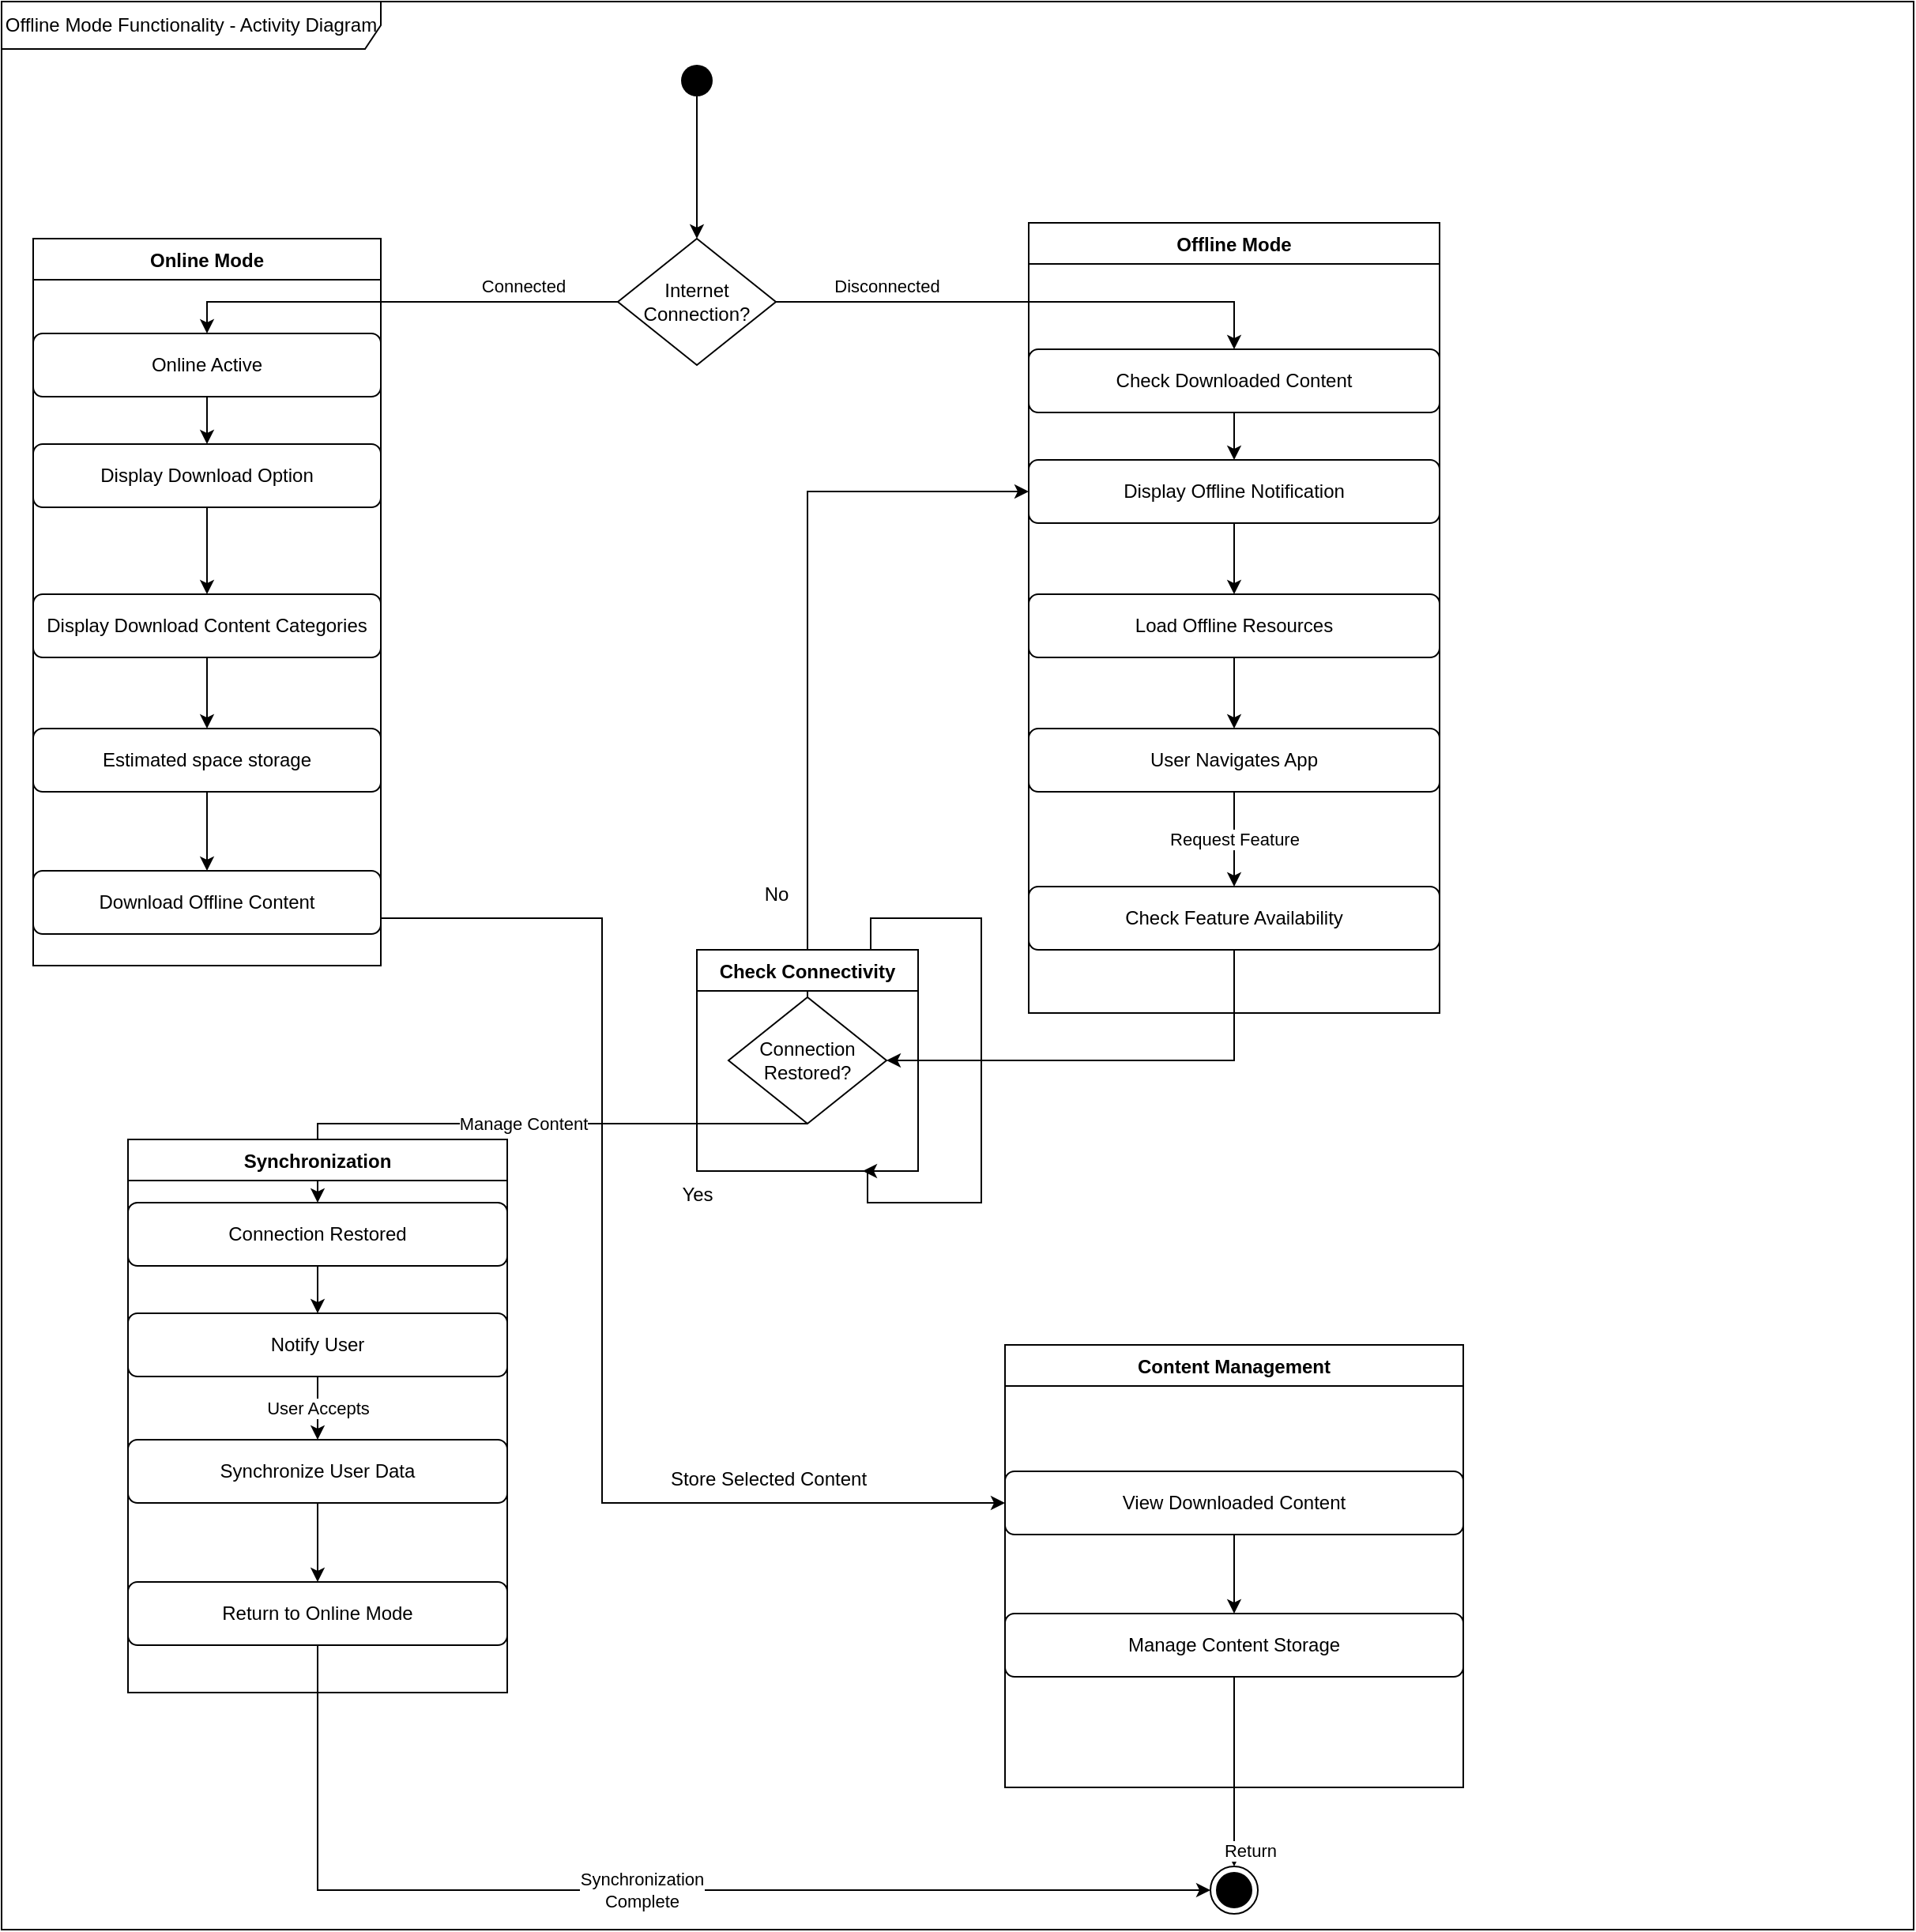 <mxfile version="26.1.2">
  <diagram name="Page-1" id="to7IlteSd3gww7VqSB1q">
    <mxGraphModel dx="1793" dy="965" grid="1" gridSize="10" guides="1" tooltips="1" connect="1" arrows="1" fold="1" page="1" pageScale="1" pageWidth="827" pageHeight="1169" math="0" shadow="0">
      <root>
        <mxCell id="0" />
        <mxCell id="1" parent="0" />
        <mxCell id="9w01BeXZ-VJ-QjcLsOL3-1" value="Offline Mode Functionality - Activity Diagram" style="shape=umlFrame;whiteSpace=wrap;html=1;pointerEvents=0;recursiveResize=0;container=1;collapsible=0;width=240;height=30;" vertex="1" parent="1">
          <mxGeometry x="220" width="1210" height="1220" as="geometry" />
        </mxCell>
        <mxCell id="9w01BeXZ-VJ-QjcLsOL3-3" value="Check Feature Availability" style="rounded=1;whiteSpace=wrap;html=1;" vertex="1" parent="9w01BeXZ-VJ-QjcLsOL3-1">
          <mxGeometry x="650" y="560" width="260" height="40" as="geometry" />
        </mxCell>
        <mxCell id="9w01BeXZ-VJ-QjcLsOL3-4" value="Request Feature" style="endArrow=classic;html=1;rounded=0;exitX=0.5;exitY=1;exitDx=0;exitDy=0;entryX=0.5;entryY=0;entryDx=0;entryDy=0;" edge="1" parent="9w01BeXZ-VJ-QjcLsOL3-1" source="9w01BeXZ-VJ-QjcLsOL3-5" target="9w01BeXZ-VJ-QjcLsOL3-3">
          <mxGeometry width="50" height="50" relative="1" as="geometry">
            <mxPoint x="780" y="664" as="sourcePoint" />
            <mxPoint x="830" y="614" as="targetPoint" />
          </mxGeometry>
        </mxCell>
        <mxCell id="9w01BeXZ-VJ-QjcLsOL3-5" value="User Navigates App" style="rounded=1;whiteSpace=wrap;html=1;" vertex="1" parent="9w01BeXZ-VJ-QjcLsOL3-1">
          <mxGeometry x="650" y="460" width="260" height="40" as="geometry" />
        </mxCell>
        <mxCell id="9w01BeXZ-VJ-QjcLsOL3-6" value="" style="endArrow=classic;html=1;rounded=0;exitX=0.5;exitY=1;exitDx=0;exitDy=0;entryX=0.5;entryY=0;entryDx=0;entryDy=0;" edge="1" parent="9w01BeXZ-VJ-QjcLsOL3-1" source="9w01BeXZ-VJ-QjcLsOL3-7" target="9w01BeXZ-VJ-QjcLsOL3-5">
          <mxGeometry width="50" height="50" relative="1" as="geometry">
            <mxPoint x="780" y="664" as="sourcePoint" />
            <mxPoint x="830" y="614" as="targetPoint" />
          </mxGeometry>
        </mxCell>
        <mxCell id="9w01BeXZ-VJ-QjcLsOL3-7" value="Load Offline Resources" style="rounded=1;whiteSpace=wrap;html=1;" vertex="1" parent="9w01BeXZ-VJ-QjcLsOL3-1">
          <mxGeometry x="650" y="375" width="260" height="40" as="geometry" />
        </mxCell>
        <mxCell id="9w01BeXZ-VJ-QjcLsOL3-8" value="" style="endArrow=classic;html=1;rounded=0;exitX=0.5;exitY=1;exitDx=0;exitDy=0;entryX=0.5;entryY=0;entryDx=0;entryDy=0;" edge="1" parent="9w01BeXZ-VJ-QjcLsOL3-1" source="9w01BeXZ-VJ-QjcLsOL3-9" target="9w01BeXZ-VJ-QjcLsOL3-7">
          <mxGeometry width="50" height="50" relative="1" as="geometry">
            <mxPoint x="780" y="664" as="sourcePoint" />
            <mxPoint x="830" y="614" as="targetPoint" />
          </mxGeometry>
        </mxCell>
        <mxCell id="9w01BeXZ-VJ-QjcLsOL3-9" value="Display Offline Notification" style="rounded=1;whiteSpace=wrap;html=1;" vertex="1" parent="9w01BeXZ-VJ-QjcLsOL3-1">
          <mxGeometry x="650" y="290" width="260" height="40" as="geometry" />
        </mxCell>
        <mxCell id="9w01BeXZ-VJ-QjcLsOL3-10" value="" style="endArrow=classic;html=1;rounded=0;exitX=0.5;exitY=1;exitDx=0;exitDy=0;entryX=0.5;entryY=0;entryDx=0;entryDy=0;" edge="1" parent="9w01BeXZ-VJ-QjcLsOL3-1" source="9w01BeXZ-VJ-QjcLsOL3-11" target="9w01BeXZ-VJ-QjcLsOL3-9">
          <mxGeometry width="50" height="50" relative="1" as="geometry">
            <mxPoint x="790" y="564" as="sourcePoint" />
            <mxPoint x="840" y="514" as="targetPoint" />
          </mxGeometry>
        </mxCell>
        <mxCell id="9w01BeXZ-VJ-QjcLsOL3-11" value="Check Downloaded Content" style="rounded=1;whiteSpace=wrap;html=1;" vertex="1" parent="9w01BeXZ-VJ-QjcLsOL3-1">
          <mxGeometry x="650" y="220" width="260" height="40" as="geometry" />
        </mxCell>
        <mxCell id="9w01BeXZ-VJ-QjcLsOL3-12" value="Manage Content Storage" style="rounded=1;whiteSpace=wrap;html=1;" vertex="1" parent="9w01BeXZ-VJ-QjcLsOL3-1">
          <mxGeometry x="635" y="1020" width="290" height="40" as="geometry" />
        </mxCell>
        <mxCell id="9w01BeXZ-VJ-QjcLsOL3-13" value="View Downloaded Content" style="rounded=1;whiteSpace=wrap;html=1;" vertex="1" parent="9w01BeXZ-VJ-QjcLsOL3-1">
          <mxGeometry x="635" y="930" width="290" height="40" as="geometry" />
        </mxCell>
        <mxCell id="9w01BeXZ-VJ-QjcLsOL3-14" value="" style="endArrow=classic;html=1;rounded=0;exitX=0.5;exitY=1;exitDx=0;exitDy=0;entryX=0.5;entryY=0;entryDx=0;entryDy=0;" edge="1" parent="9w01BeXZ-VJ-QjcLsOL3-1" source="9w01BeXZ-VJ-QjcLsOL3-13" target="9w01BeXZ-VJ-QjcLsOL3-12">
          <mxGeometry width="50" height="50" relative="1" as="geometry">
            <mxPoint x="1025" y="1150" as="sourcePoint" />
            <mxPoint x="1075" y="1100" as="targetPoint" />
          </mxGeometry>
        </mxCell>
        <mxCell id="9w01BeXZ-VJ-QjcLsOL3-16" value="Manage Content" style="endArrow=classic;html=1;rounded=0;entryX=0.5;entryY=0;entryDx=0;entryDy=0;" edge="1" parent="9w01BeXZ-VJ-QjcLsOL3-1" target="9w01BeXZ-VJ-QjcLsOL3-40">
          <mxGeometry width="50" height="50" relative="1" as="geometry">
            <mxPoint x="510" y="710" as="sourcePoint" />
            <mxPoint x="210" y="900" as="targetPoint" />
            <Array as="points">
              <mxPoint x="200" y="710" />
            </Array>
          </mxGeometry>
        </mxCell>
        <mxCell id="9w01BeXZ-VJ-QjcLsOL3-18" value="Return" style="endArrow=classic;html=1;rounded=0;exitX=0.5;exitY=1;exitDx=0;exitDy=0;entryX=0.5;entryY=0;entryDx=0;entryDy=0;" edge="1" parent="9w01BeXZ-VJ-QjcLsOL3-1" source="9w01BeXZ-VJ-QjcLsOL3-12" target="9w01BeXZ-VJ-QjcLsOL3-46">
          <mxGeometry x="0.833" y="10" width="50" height="50" relative="1" as="geometry">
            <mxPoint x="660" y="1200" as="sourcePoint" />
            <mxPoint x="692.5" y="1140" as="targetPoint" />
            <mxPoint as="offset" />
          </mxGeometry>
        </mxCell>
        <mxCell id="9w01BeXZ-VJ-QjcLsOL3-20" value="" style="endArrow=classic;html=1;rounded=0;exitX=0.5;exitY=1;exitDx=0;exitDy=0;entryX=1;entryY=0.5;entryDx=0;entryDy=0;" edge="1" parent="9w01BeXZ-VJ-QjcLsOL3-1" source="9w01BeXZ-VJ-QjcLsOL3-3" target="9w01BeXZ-VJ-QjcLsOL3-41">
          <mxGeometry x="0.048" y="-66" width="50" height="50" relative="1" as="geometry">
            <mxPoint x="780" y="682.5" as="sourcePoint" />
            <mxPoint x="450.0" y="970.0" as="targetPoint" />
            <mxPoint as="offset" />
            <Array as="points">
              <mxPoint x="780" y="670" />
            </Array>
          </mxGeometry>
        </mxCell>
        <mxCell id="9w01BeXZ-VJ-QjcLsOL3-101" style="edgeStyle=orthogonalEdgeStyle;rounded=0;orthogonalLoop=1;jettySize=auto;html=1;entryX=0;entryY=0.5;entryDx=0;entryDy=0;" edge="1" parent="9w01BeXZ-VJ-QjcLsOL3-1" source="9w01BeXZ-VJ-QjcLsOL3-22" target="9w01BeXZ-VJ-QjcLsOL3-13">
          <mxGeometry relative="1" as="geometry">
            <Array as="points">
              <mxPoint x="380" y="580" />
              <mxPoint x="380" y="950" />
            </Array>
          </mxGeometry>
        </mxCell>
        <mxCell id="9w01BeXZ-VJ-QjcLsOL3-22" value="Download Offline Content" style="rounded=1;whiteSpace=wrap;html=1;" vertex="1" parent="9w01BeXZ-VJ-QjcLsOL3-1">
          <mxGeometry x="20" y="550" width="220" height="40" as="geometry" />
        </mxCell>
        <mxCell id="9w01BeXZ-VJ-QjcLsOL3-98" style="edgeStyle=orthogonalEdgeStyle;rounded=0;orthogonalLoop=1;jettySize=auto;html=1;entryX=0.5;entryY=0;entryDx=0;entryDy=0;" edge="1" parent="9w01BeXZ-VJ-QjcLsOL3-1" source="9w01BeXZ-VJ-QjcLsOL3-23" target="9w01BeXZ-VJ-QjcLsOL3-97">
          <mxGeometry relative="1" as="geometry" />
        </mxCell>
        <mxCell id="9w01BeXZ-VJ-QjcLsOL3-23" value="Display Download Option" style="rounded=1;whiteSpace=wrap;html=1;" vertex="1" parent="9w01BeXZ-VJ-QjcLsOL3-1">
          <mxGeometry x="20" y="280" width="220" height="40" as="geometry" />
        </mxCell>
        <mxCell id="9w01BeXZ-VJ-QjcLsOL3-24" value="" style="endArrow=classic;html=1;rounded=0;exitX=0.5;exitY=1;exitDx=0;exitDy=0;" edge="1" parent="9w01BeXZ-VJ-QjcLsOL3-1" source="9w01BeXZ-VJ-QjcLsOL3-99" target="9w01BeXZ-VJ-QjcLsOL3-22">
          <mxGeometry width="50" height="50" relative="1" as="geometry">
            <mxPoint x="130" y="420" as="sourcePoint" />
            <mxPoint x="430" y="440" as="targetPoint" />
          </mxGeometry>
        </mxCell>
        <mxCell id="9w01BeXZ-VJ-QjcLsOL3-25" value="Online Active" style="rounded=1;whiteSpace=wrap;html=1;" vertex="1" parent="9w01BeXZ-VJ-QjcLsOL3-1">
          <mxGeometry x="20" y="210" width="220" height="40" as="geometry" />
        </mxCell>
        <mxCell id="9w01BeXZ-VJ-QjcLsOL3-26" value="" style="endArrow=classic;html=1;rounded=0;exitX=0.5;exitY=1;exitDx=0;exitDy=0;entryX=0.5;entryY=0;entryDx=0;entryDy=0;" edge="1" parent="9w01BeXZ-VJ-QjcLsOL3-1" source="9w01BeXZ-VJ-QjcLsOL3-25" target="9w01BeXZ-VJ-QjcLsOL3-23">
          <mxGeometry width="50" height="50" relative="1" as="geometry">
            <mxPoint x="380" y="490" as="sourcePoint" />
            <mxPoint x="430" y="440" as="targetPoint" />
          </mxGeometry>
        </mxCell>
        <mxCell id="9w01BeXZ-VJ-QjcLsOL3-29" value="Internet&#xa;Connection?" style="rhombus;whiteSpace=wrap;html=1;" vertex="1" parent="9w01BeXZ-VJ-QjcLsOL3-1">
          <mxGeometry x="390" y="150" width="100" height="80" as="geometry" />
        </mxCell>
        <mxCell id="9w01BeXZ-VJ-QjcLsOL3-31" value="Disconnected" style="endArrow=classic;html=1;rounded=0;exitX=1;exitY=0.5;exitDx=0;exitDy=0;entryX=0.5;entryY=0;entryDx=0;entryDy=0;" edge="1" parent="9w01BeXZ-VJ-QjcLsOL3-1" source="9w01BeXZ-VJ-QjcLsOL3-29" target="9w01BeXZ-VJ-QjcLsOL3-11">
          <mxGeometry x="-0.562" y="10" width="50" height="50" relative="1" as="geometry">
            <mxPoint x="410" y="280" as="sourcePoint" />
            <mxPoint x="730" y="190" as="targetPoint" />
            <Array as="points">
              <mxPoint x="780" y="190" />
            </Array>
            <mxPoint as="offset" />
          </mxGeometry>
        </mxCell>
        <mxCell id="9w01BeXZ-VJ-QjcLsOL3-32" value="" style="ellipse;fillColor=#000000;strokeColor=none;" vertex="1" parent="9w01BeXZ-VJ-QjcLsOL3-1">
          <mxGeometry x="430" y="40" width="20" height="20" as="geometry" />
        </mxCell>
        <mxCell id="9w01BeXZ-VJ-QjcLsOL3-33" value="" style="endArrow=classic;html=1;rounded=0;exitX=0.5;exitY=1;exitDx=0;exitDy=0;entryX=0.5;entryY=0;entryDx=0;entryDy=0;" edge="1" parent="9w01BeXZ-VJ-QjcLsOL3-1" source="9w01BeXZ-VJ-QjcLsOL3-32" target="9w01BeXZ-VJ-QjcLsOL3-29">
          <mxGeometry width="50" height="50" relative="1" as="geometry">
            <mxPoint x="410" y="280" as="sourcePoint" />
            <mxPoint x="460" y="230" as="targetPoint" />
          </mxGeometry>
        </mxCell>
        <mxCell id="9w01BeXZ-VJ-QjcLsOL3-34" value="Return to Online Mode" style="rounded=1;whiteSpace=wrap;html=1;" vertex="1" parent="9w01BeXZ-VJ-QjcLsOL3-1">
          <mxGeometry x="80" y="1000" width="240" height="40" as="geometry" />
        </mxCell>
        <mxCell id="9w01BeXZ-VJ-QjcLsOL3-35" value="" style="endArrow=classic;html=1;rounded=0;exitX=0.5;exitY=1;exitDx=0;exitDy=0;entryX=0.5;entryY=0;entryDx=0;entryDy=0;" edge="1" parent="9w01BeXZ-VJ-QjcLsOL3-1" source="9w01BeXZ-VJ-QjcLsOL3-36" target="9w01BeXZ-VJ-QjcLsOL3-34">
          <mxGeometry width="50" height="50" relative="1" as="geometry">
            <mxPoint x="470" y="1080" as="sourcePoint" />
            <mxPoint x="520" y="1030" as="targetPoint" />
          </mxGeometry>
        </mxCell>
        <mxCell id="9w01BeXZ-VJ-QjcLsOL3-36" value="Synchronize User Data" style="rounded=1;whiteSpace=wrap;html=1;" vertex="1" parent="9w01BeXZ-VJ-QjcLsOL3-1">
          <mxGeometry x="80" y="910" width="240" height="40" as="geometry" />
        </mxCell>
        <mxCell id="9w01BeXZ-VJ-QjcLsOL3-37" value="User Accepts" style="endArrow=classic;html=1;rounded=0;exitX=0.5;exitY=1;exitDx=0;exitDy=0;entryX=0.5;entryY=0;entryDx=0;entryDy=0;" edge="1" parent="9w01BeXZ-VJ-QjcLsOL3-1" source="9w01BeXZ-VJ-QjcLsOL3-38" target="9w01BeXZ-VJ-QjcLsOL3-36">
          <mxGeometry width="50" height="50" relative="1" as="geometry">
            <mxPoint x="470" y="1080" as="sourcePoint" />
            <mxPoint x="520" y="1030" as="targetPoint" />
          </mxGeometry>
        </mxCell>
        <mxCell id="9w01BeXZ-VJ-QjcLsOL3-38" value="Notify User" style="rounded=1;whiteSpace=wrap;html=1;" vertex="1" parent="9w01BeXZ-VJ-QjcLsOL3-1">
          <mxGeometry x="80" y="830" width="240" height="40" as="geometry" />
        </mxCell>
        <mxCell id="9w01BeXZ-VJ-QjcLsOL3-39" value="" style="endArrow=classic;html=1;rounded=0;exitX=0.5;exitY=1;exitDx=0;exitDy=0;entryX=0.5;entryY=0;entryDx=0;entryDy=0;" edge="1" parent="9w01BeXZ-VJ-QjcLsOL3-1" source="9w01BeXZ-VJ-QjcLsOL3-40" target="9w01BeXZ-VJ-QjcLsOL3-38">
          <mxGeometry width="50" height="50" relative="1" as="geometry">
            <mxPoint x="470" y="1080" as="sourcePoint" />
            <mxPoint x="520" y="1030" as="targetPoint" />
          </mxGeometry>
        </mxCell>
        <mxCell id="9w01BeXZ-VJ-QjcLsOL3-40" value="Connection Restored" style="rounded=1;whiteSpace=wrap;html=1;" vertex="1" parent="9w01BeXZ-VJ-QjcLsOL3-1">
          <mxGeometry x="80" y="760" width="240" height="40" as="geometry" />
        </mxCell>
        <mxCell id="9w01BeXZ-VJ-QjcLsOL3-41" value="Connection&lt;br&gt;Restored?" style="rhombus;whiteSpace=wrap;html=1;" vertex="1" parent="9w01BeXZ-VJ-QjcLsOL3-1">
          <mxGeometry x="460" y="630" width="100" height="80" as="geometry" />
        </mxCell>
        <mxCell id="9w01BeXZ-VJ-QjcLsOL3-42" style="edgeStyle=orthogonalEdgeStyle;rounded=0;orthogonalLoop=1;jettySize=auto;html=1;entryX=0;entryY=0.5;entryDx=0;entryDy=0;" edge="1" parent="9w01BeXZ-VJ-QjcLsOL3-1" source="9w01BeXZ-VJ-QjcLsOL3-41" target="9w01BeXZ-VJ-QjcLsOL3-9">
          <mxGeometry relative="1" as="geometry">
            <mxPoint x="634.997" y="310.04" as="targetPoint" />
            <Array as="points">
              <mxPoint x="510" y="310" />
            </Array>
            <mxPoint x="364.997" y="610.075" as="sourcePoint" />
          </mxGeometry>
        </mxCell>
        <mxCell id="9w01BeXZ-VJ-QjcLsOL3-43" value="No" style="text;html=1;align=center;verticalAlign=middle;resizable=0;points=[];autosize=1;strokeColor=none;fillColor=none;" vertex="1" parent="9w01BeXZ-VJ-QjcLsOL3-1">
          <mxGeometry x="470" y="550" width="40" height="30" as="geometry" />
        </mxCell>
        <mxCell id="9w01BeXZ-VJ-QjcLsOL3-44" value="Check Connectivity" style="swimlane;fontStyle=1;align=center;verticalAlign=top;childLayout=stackLayout;horizontal=1;startSize=26;horizontalStack=0;resizeParent=1;resizeParentMax=0;resizeLast=0;collapsible=1;marginBottom=0;" vertex="1" parent="9w01BeXZ-VJ-QjcLsOL3-1">
          <mxGeometry x="440" y="600" width="140" height="140" as="geometry" />
        </mxCell>
        <mxCell id="9w01BeXZ-VJ-QjcLsOL3-45" style="edgeStyle=orthogonalEdgeStyle;rounded=0;orthogonalLoop=1;jettySize=auto;html=1;entryX=0.75;entryY=1;entryDx=0;entryDy=0;" edge="1" parent="9w01BeXZ-VJ-QjcLsOL3-1" source="9w01BeXZ-VJ-QjcLsOL3-44" target="9w01BeXZ-VJ-QjcLsOL3-44">
          <mxGeometry relative="1" as="geometry">
            <Array as="points">
              <mxPoint x="550" y="580" />
              <mxPoint x="620" y="580" />
              <mxPoint x="620" y="760" />
              <mxPoint x="548" y="760" />
              <mxPoint x="548" y="740" />
            </Array>
          </mxGeometry>
        </mxCell>
        <mxCell id="9w01BeXZ-VJ-QjcLsOL3-46" value="" style="ellipse;html=1;shape=endState;fillColor=strokeColor;" vertex="1" parent="9w01BeXZ-VJ-QjcLsOL3-1">
          <mxGeometry x="765" y="1180" width="30" height="30" as="geometry" />
        </mxCell>
        <mxCell id="9w01BeXZ-VJ-QjcLsOL3-47" value="Store Selected Content" style="text;html=1;align=center;verticalAlign=middle;resizable=0;points=[];autosize=1;strokeColor=none;fillColor=none;" vertex="1" parent="9w01BeXZ-VJ-QjcLsOL3-1">
          <mxGeometry x="410" y="920" width="150" height="30" as="geometry" />
        </mxCell>
        <mxCell id="9w01BeXZ-VJ-QjcLsOL3-48" value="Yes" style="text;html=1;align=center;verticalAlign=middle;resizable=0;points=[];autosize=1;strokeColor=none;fillColor=none;" vertex="1" parent="9w01BeXZ-VJ-QjcLsOL3-1">
          <mxGeometry x="420" y="740" width="40" height="30" as="geometry" />
        </mxCell>
        <mxCell id="9w01BeXZ-VJ-QjcLsOL3-49" style="edgeStyle=orthogonalEdgeStyle;rounded=0;orthogonalLoop=1;jettySize=auto;html=1;exitX=0.5;exitY=1;exitDx=0;exitDy=0;" edge="1" parent="9w01BeXZ-VJ-QjcLsOL3-1" source="9w01BeXZ-VJ-QjcLsOL3-22" target="9w01BeXZ-VJ-QjcLsOL3-22">
          <mxGeometry relative="1" as="geometry" />
        </mxCell>
        <mxCell id="9w01BeXZ-VJ-QjcLsOL3-30" value="Connected" style="endArrow=classic;html=1;rounded=0;exitX=0;exitY=0.5;exitDx=0;exitDy=0;entryX=0.5;entryY=0;entryDx=0;entryDy=0;" edge="1" parent="9w01BeXZ-VJ-QjcLsOL3-1" source="9w01BeXZ-VJ-QjcLsOL3-29" target="9w01BeXZ-VJ-QjcLsOL3-25">
          <mxGeometry x="-0.571" y="-10" width="50" height="50" relative="1" as="geometry">
            <mxPoint x="410" y="280" as="sourcePoint" />
            <mxPoint x="460" y="230" as="targetPoint" />
            <Array as="points">
              <mxPoint x="130" y="190" />
            </Array>
            <mxPoint as="offset" />
          </mxGeometry>
        </mxCell>
        <mxCell id="9w01BeXZ-VJ-QjcLsOL3-100" style="edgeStyle=orthogonalEdgeStyle;rounded=0;orthogonalLoop=1;jettySize=auto;html=1;entryX=0.5;entryY=0;entryDx=0;entryDy=0;" edge="1" parent="9w01BeXZ-VJ-QjcLsOL3-1" source="9w01BeXZ-VJ-QjcLsOL3-97" target="9w01BeXZ-VJ-QjcLsOL3-99">
          <mxGeometry relative="1" as="geometry" />
        </mxCell>
        <mxCell id="9w01BeXZ-VJ-QjcLsOL3-97" value="Display Download Content Categories" style="rounded=1;whiteSpace=wrap;html=1;" vertex="1" parent="9w01BeXZ-VJ-QjcLsOL3-1">
          <mxGeometry x="20" y="375" width="220" height="40" as="geometry" />
        </mxCell>
        <mxCell id="9w01BeXZ-VJ-QjcLsOL3-99" value="Estimated space storage" style="rounded=1;whiteSpace=wrap;html=1;" vertex="1" parent="9w01BeXZ-VJ-QjcLsOL3-1">
          <mxGeometry x="20" y="460" width="220" height="40" as="geometry" />
        </mxCell>
        <mxCell id="9w01BeXZ-VJ-QjcLsOL3-28" value="Synchronization&#xa;Complete" style="endArrow=classic;html=1;rounded=0;exitX=0.5;exitY=1;exitDx=0;exitDy=0;entryX=0;entryY=0.5;entryDx=0;entryDy=0;" edge="1" parent="9w01BeXZ-VJ-QjcLsOL3-1" source="9w01BeXZ-VJ-QjcLsOL3-34" target="9w01BeXZ-VJ-QjcLsOL3-46">
          <mxGeometry width="50" height="50" relative="1" as="geometry">
            <mxPoint x="410" y="280" as="sourcePoint" />
            <mxPoint x="-110" y="540" as="targetPoint" />
            <Array as="points">
              <mxPoint x="200" y="1195" />
            </Array>
          </mxGeometry>
        </mxCell>
        <mxCell id="9w01BeXZ-VJ-QjcLsOL3-15" value="Content Management" style="swimlane;fontStyle=1;align=center;verticalAlign=top;childLayout=stackLayout;horizontal=1;startSize=26;horizontalStack=0;resizeParent=1;resizeParentMax=0;resizeLast=0;collapsible=1;marginBottom=0;" vertex="1" parent="9w01BeXZ-VJ-QjcLsOL3-1">
          <mxGeometry x="635" y="850" width="290" height="280" as="geometry">
            <mxRectangle x="740" y="630" width="160" height="30" as="alternateBounds" />
          </mxGeometry>
        </mxCell>
        <mxCell id="9w01BeXZ-VJ-QjcLsOL3-19" value="Synchronization" style="swimlane;fontStyle=1;align=center;verticalAlign=top;childLayout=stackLayout;horizontal=1;startSize=26;horizontalStack=0;resizeParent=1;resizeParentMax=0;resizeLast=0;collapsible=1;marginBottom=0;" vertex="1" parent="9w01BeXZ-VJ-QjcLsOL3-1">
          <mxGeometry x="80" y="720" width="240" height="350" as="geometry">
            <mxRectangle x="120" y="760" width="130" height="30" as="alternateBounds" />
          </mxGeometry>
        </mxCell>
        <mxCell id="9w01BeXZ-VJ-QjcLsOL3-103" value="Online Mode" style="swimlane;fontStyle=1;align=center;verticalAlign=top;childLayout=stackLayout;horizontal=1;startSize=26;horizontalStack=0;resizeParent=1;resizeParentMax=0;resizeLast=0;collapsible=1;marginBottom=0;" vertex="1" parent="9w01BeXZ-VJ-QjcLsOL3-1">
          <mxGeometry x="20" y="150" width="220" height="460" as="geometry">
            <mxRectangle x="120" y="760" width="130" height="30" as="alternateBounds" />
          </mxGeometry>
        </mxCell>
        <mxCell id="9w01BeXZ-VJ-QjcLsOL3-104" value="Offline Mode" style="swimlane;fontStyle=1;align=center;verticalAlign=top;childLayout=stackLayout;horizontal=1;startSize=26;horizontalStack=0;resizeParent=1;resizeParentMax=0;resizeLast=0;collapsible=1;marginBottom=0;" vertex="1" parent="9w01BeXZ-VJ-QjcLsOL3-1">
          <mxGeometry x="650" y="140" width="260" height="500" as="geometry">
            <mxRectangle x="120" y="760" width="130" height="30" as="alternateBounds" />
          </mxGeometry>
        </mxCell>
      </root>
    </mxGraphModel>
  </diagram>
</mxfile>

